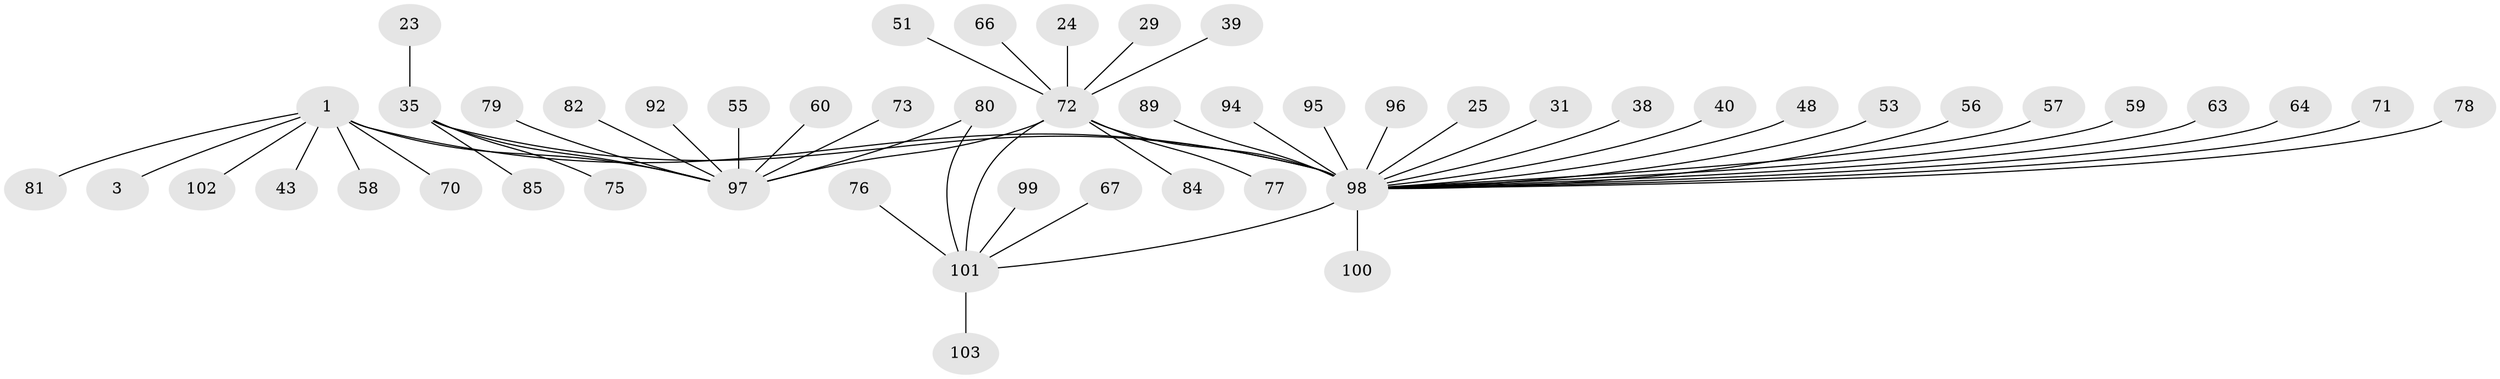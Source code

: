 // original degree distribution, {13: 0.009708737864077669, 2: 0.1553398058252427, 1: 0.6213592233009708, 6: 0.019417475728155338, 8: 0.019417475728155338, 19: 0.009708737864077669, 15: 0.009708737864077669, 7: 0.02912621359223301, 3: 0.08737864077669903, 10: 0.009708737864077669, 5: 0.009708737864077669, 4: 0.019417475728155338}
// Generated by graph-tools (version 1.1) at 2025/46/03/09/25 04:46:52]
// undirected, 51 vertices, 54 edges
graph export_dot {
graph [start="1"]
  node [color=gray90,style=filled];
  1;
  3;
  23;
  24;
  25;
  29;
  31;
  35 [super="+11"];
  38;
  39;
  40;
  43;
  48;
  51;
  53;
  55;
  56;
  57;
  58;
  59;
  60;
  63;
  64 [super="+47"];
  66;
  67;
  70;
  71;
  72 [super="+44+61+18"];
  73;
  75;
  76;
  77 [super="+30"];
  78 [super="+68"];
  79 [super="+10"];
  80;
  81;
  82;
  84 [super="+74"];
  85;
  89;
  92;
  94 [super="+91"];
  95;
  96 [super="+87"];
  97 [super="+49+50"];
  98 [super="+8+93"];
  99;
  100;
  101 [super="+65"];
  102;
  103 [super="+86"];
  1 -- 3;
  1 -- 43;
  1 -- 58;
  1 -- 70;
  1 -- 81;
  1 -- 102;
  1 -- 98 [weight=5];
  1 -- 97 [weight=2];
  23 -- 35;
  24 -- 72;
  25 -- 98;
  29 -- 72;
  31 -- 98;
  35 -- 85;
  35 -- 75;
  35 -- 98 [weight=4];
  35 -- 97;
  38 -- 98;
  39 -- 72;
  40 -- 98;
  48 -- 98;
  51 -- 72;
  53 -- 98;
  55 -- 97;
  56 -- 98;
  57 -- 98;
  59 -- 98;
  60 -- 97;
  63 -- 98;
  64 -- 98;
  66 -- 72;
  67 -- 101;
  71 -- 98;
  72 -- 101 [weight=3];
  72 -- 77;
  72 -- 84;
  72 -- 98 [weight=4];
  72 -- 97 [weight=3];
  73 -- 97;
  76 -- 101;
  78 -- 98;
  79 -- 97;
  80 -- 101;
  80 -- 97;
  82 -- 97;
  89 -- 98;
  92 -- 97;
  94 -- 98;
  95 -- 98;
  96 -- 98;
  98 -- 100;
  98 -- 101;
  99 -- 101;
  101 -- 103;
}
